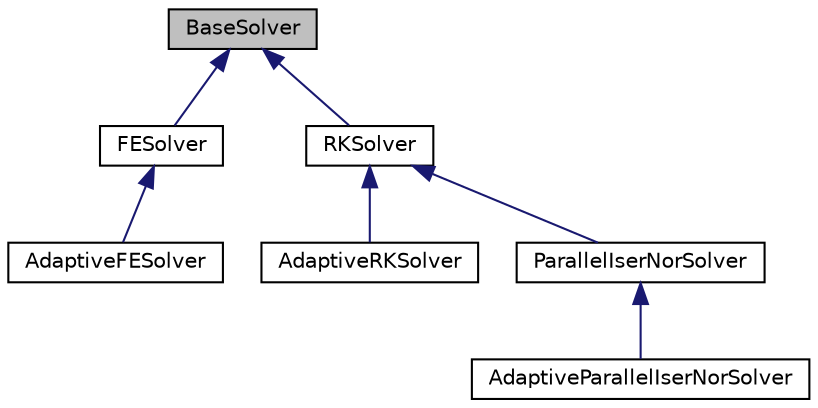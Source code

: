 digraph "BaseSolver"
{
  edge [fontname="Helvetica",fontsize="10",labelfontname="Helvetica",labelfontsize="10"];
  node [fontname="Helvetica",fontsize="10",shape=record];
  Node0 [label="BaseSolver",height=0.2,width=0.4,color="black", fillcolor="grey75", style="filled", fontcolor="black"];
  Node0 -> Node1 [dir="back",color="midnightblue",fontsize="10",style="solid",fontname="Helvetica"];
  Node1 [label="FESolver",height=0.2,width=0.4,color="black", fillcolor="white", style="filled",URL="$classFESolver.html"];
  Node1 -> Node2 [dir="back",color="midnightblue",fontsize="10",style="solid",fontname="Helvetica"];
  Node2 [label="AdaptiveFESolver",height=0.2,width=0.4,color="black", fillcolor="white", style="filled",URL="$classAdaptiveFESolver.html"];
  Node0 -> Node3 [dir="back",color="midnightblue",fontsize="10",style="solid",fontname="Helvetica"];
  Node3 [label="RKSolver",height=0.2,width=0.4,color="black", fillcolor="white", style="filled",URL="$classRKSolver.html"];
  Node3 -> Node4 [dir="back",color="midnightblue",fontsize="10",style="solid",fontname="Helvetica"];
  Node4 [label="AdaptiveRKSolver",height=0.2,width=0.4,color="black", fillcolor="white", style="filled",URL="$classAdaptiveRKSolver.html"];
  Node3 -> Node5 [dir="back",color="midnightblue",fontsize="10",style="solid",fontname="Helvetica"];
  Node5 [label="ParallelIserNorSolver",height=0.2,width=0.4,color="black", fillcolor="white", style="filled",URL="$classParallelIserNorSolver.html"];
  Node5 -> Node6 [dir="back",color="midnightblue",fontsize="10",style="solid",fontname="Helvetica"];
  Node6 [label="AdaptiveParallelIserNorSolver",height=0.2,width=0.4,color="black", fillcolor="white", style="filled",URL="$classAdaptiveParallelIserNorSolver.html"];
}
